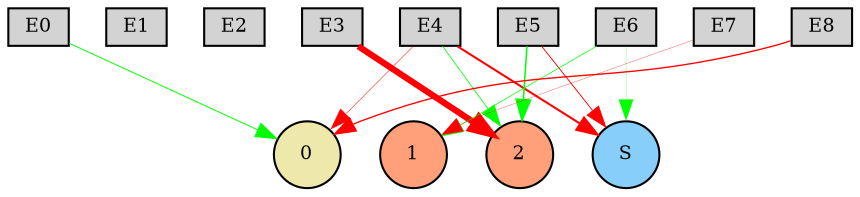 digraph {
	node [fontsize=9 height=0.2 shape=circle width=0.2]
	subgraph inputs {
		node [shape=box style=filled]
		rank=source
		E0 [fillcolor=lightgray]
		E1 [fillcolor=lightgray]
		E0 -> E1 [style=invis]
		E2 [fillcolor=lightgray]
		E1 -> E2 [style=invis]
		E3 [fillcolor=lightgray]
		E2 -> E3 [style=invis]
		E4 [fillcolor=lightgray]
		E3 -> E4 [style=invis]
		E5 [fillcolor=lightgray]
		E4 -> E5 [style=invis]
		E6 [fillcolor=lightgray]
		E5 -> E6 [style=invis]
		E7 [fillcolor=lightgray]
		E6 -> E7 [style=invis]
		E8 [fillcolor=lightgray]
		E7 -> E8 [style=invis]
	}
	subgraph outputs {
		node [style=filled]
		rank=sink
		0 [fillcolor=palegoldenrod fontsize=9 height=0.2 shape=circle width=0.2]
		1 [fillcolor=lightsalmon fontsize=9 height=0.2 shape=circle width=0.2]
		0 -> 1 [style=invis]
		2 [fillcolor=lightsalmon fontsize=9 height=0.2 shape=circle width=0.2]
		1 -> 2 [style=invis]
		S [fillcolor=lightskyblue fontsize=9 height=0.2 shape=circle width=0.2]
		2 -> S [style=invis]
	}
	E3 -> 2 [color=red penwidth=3.0295227877338555 style=solid]
	E5 -> S [color=red penwidth=0.4418952308667685 style=solid]
	E6 -> 1 [color=green penwidth=0.3377024608541999 style=solid]
	E8 -> 0 [color=red penwidth=0.6520771064969999 style=solid]
	E7 -> 1 [color=red penwidth=0.14308585873299667 style=solid]
	E0 -> 0 [color=green penwidth=0.45948634409244726 style=solid]
	E4 -> 2 [color=green penwidth=0.3845688206049307 style=solid]
	E4 -> S [color=red penwidth=0.9788719939265702 style=solid]
	E5 -> 2 [color=green penwidth=0.7230473060663508 style=solid]
	E4 -> 0 [color=red penwidth=0.23091105593393357 style=solid]
	E6 -> S [color=green penwidth=0.11878782570462111 style=solid]
}
